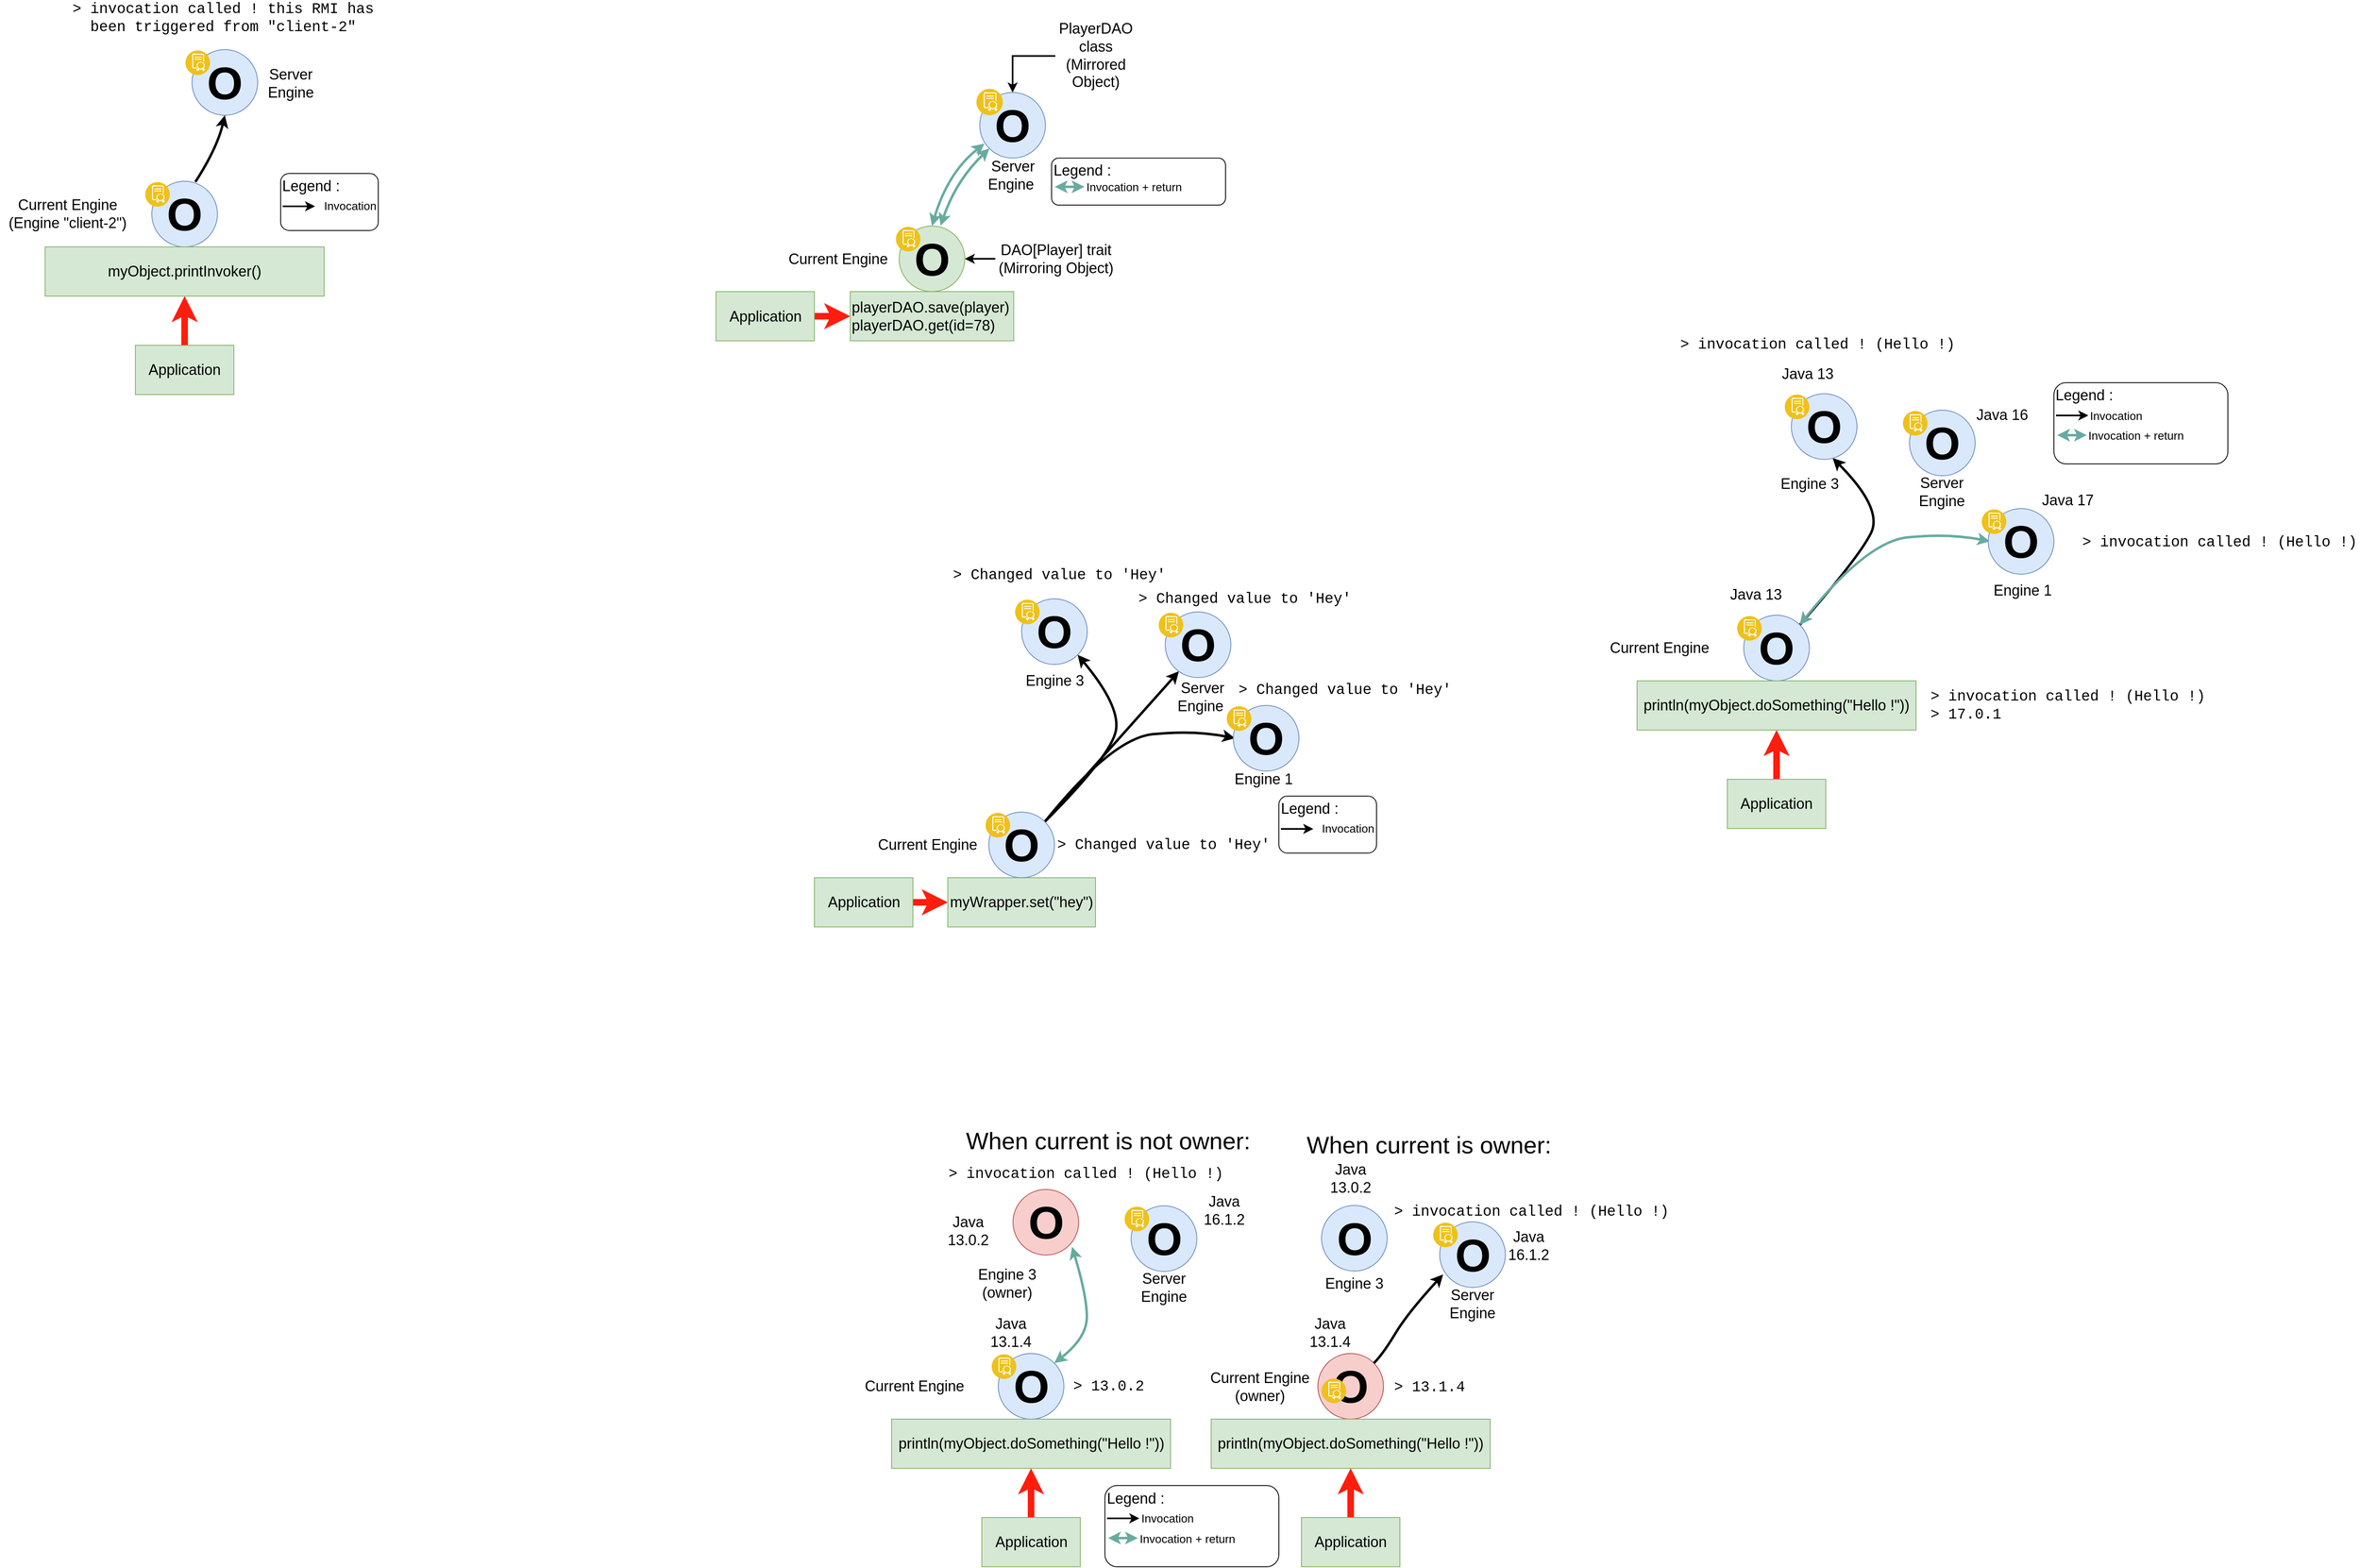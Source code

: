 <mxfile version="20.3.0" type="device"><diagram id="6D_gnss94FgfOdHzvXf0" name="Page-1"><mxGraphModel dx="3197" dy="2611" grid="1" gridSize="10" guides="1" tooltips="1" connect="1" arrows="1" fold="1" page="1" pageScale="1" pageWidth="827" pageHeight="1169" math="0" shadow="0"><root><mxCell id="0"/><mxCell id="1" parent="0"/><mxCell id="ohU_vkY-LLqaJxQfpTJE-2" value="" style="rounded=1;whiteSpace=wrap;html=1;" parent="1" vertex="1"><mxGeometry x="616.5" y="-597.25" width="212" height="57.25" as="geometry"/></mxCell><mxCell id="_tapoY3pFgs2emnSjn8s-12" value="" style="curved=1;endArrow=classic;html=1;fontSize=56;exitX=1;exitY=0;exitDx=0;exitDy=0;entryX=0;entryY=1;entryDx=0;entryDy=0;strokeWidth=3;" parent="1" edge="1"><mxGeometry width="50" height="50" relative="1" as="geometry"><mxPoint x="608.284" y="211.716" as="sourcePoint"/><mxPoint x="771.716" y="28.284" as="targetPoint"/><Array as="points"/></mxGeometry></mxCell><mxCell id="_tapoY3pFgs2emnSjn8s-10" value="" style="curved=1;endArrow=classic;html=1;fontSize=56;exitX=1;exitY=0;exitDx=0;exitDy=0;entryX=1;entryY=1;entryDx=0;entryDy=0;strokeWidth=3;" parent="1" edge="1"><mxGeometry width="50" height="50" relative="1" as="geometry"><mxPoint x="608.284" y="211.716" as="sourcePoint"/><mxPoint x="648.284" y="8.284" as="targetPoint"/><Array as="points"><mxPoint x="690" y="130"/><mxPoint x="700" y="70"/></Array></mxGeometry></mxCell><mxCell id="_tapoY3pFgs2emnSjn8s-11" value="" style="curved=1;endArrow=classic;html=1;fontSize=56;entryX=0;entryY=0.5;entryDx=0;entryDy=0;exitX=1;exitY=0;exitDx=0;exitDy=0;startArrow=none;startFill=0;strokeWidth=3;" parent="1" edge="1"><mxGeometry width="50" height="50" relative="1" as="geometry"><mxPoint x="608.284" y="211.716" as="sourcePoint"/><mxPoint x="840" y="110.0" as="targetPoint"/><Array as="points"><mxPoint x="690" y="110"/><mxPoint x="790" y="100"/></Array></mxGeometry></mxCell><mxCell id="_tapoY3pFgs2emnSjn8s-17" value="Engine 1&amp;nbsp;" style="text;html=1;strokeColor=none;fillColor=none;align=center;verticalAlign=middle;whiteSpace=wrap;rounded=0;fontSize=18;" parent="1" vertex="1"><mxGeometry x="830" y="150" width="95" height="20" as="geometry"/></mxCell><mxCell id="_tapoY3pFgs2emnSjn8s-18" value="Server Engine&amp;nbsp;" style="text;html=1;strokeColor=none;fillColor=none;align=center;verticalAlign=middle;whiteSpace=wrap;rounded=0;fontSize=18;" parent="1" vertex="1"><mxGeometry x="752.5" y="50" width="95" height="20" as="geometry"/></mxCell><mxCell id="_tapoY3pFgs2emnSjn8s-19" value="Engine 3" style="text;html=1;strokeColor=none;fillColor=none;align=center;verticalAlign=middle;whiteSpace=wrap;rounded=0;fontSize=18;" parent="1" vertex="1"><mxGeometry x="572.5" y="30" width="95" height="20" as="geometry"/></mxCell><mxCell id="_tapoY3pFgs2emnSjn8s-26" style="edgeStyle=orthogonalEdgeStyle;rounded=0;orthogonalLoop=1;jettySize=auto;html=1;fontFamily=Helvetica;fontSize=18;startArrow=none;startFill=0;endArrow=classic;endFill=1;strokeWidth=8;strokeColor=#FF1D0D;" parent="1" source="_tapoY3pFgs2emnSjn8s-25" target="_tapoY3pFgs2emnSjn8s-27" edge="1"><mxGeometry relative="1" as="geometry"><mxPoint x="260" y="230" as="targetPoint"/></mxGeometry></mxCell><mxCell id="_tapoY3pFgs2emnSjn8s-25" value="Application" style="rounded=0;whiteSpace=wrap;html=1;fontFamily=Helvetica;fontSize=18;fillColor=#d5e8d4;strokeColor=#82b366;" parent="1" vertex="1"><mxGeometry x="327.5" y="280" width="120" height="60" as="geometry"/></mxCell><mxCell id="_tapoY3pFgs2emnSjn8s-27" value="myWrapper.set(&quot;hey&quot;)" style="rounded=0;whiteSpace=wrap;html=1;fontFamily=Helvetica;fontSize=18;fillColor=#d5e8d4;strokeColor=#82b366;" parent="1" vertex="1"><mxGeometry x="490" y="280" width="180" height="60" as="geometry"/></mxCell><mxCell id="_tapoY3pFgs2emnSjn8s-28" value="&amp;gt; Changed value to 'Hey'" style="text;html=1;strokeColor=none;fillColor=none;align=center;verticalAlign=middle;whiteSpace=wrap;rounded=0;fontSize=18;fontFamily=Courier New;" parent="1" vertex="1"><mxGeometry x="616.5" y="230" width="272" height="20" as="geometry"/></mxCell><mxCell id="_tapoY3pFgs2emnSjn8s-29" value="Current Engine" style="text;html=1;strokeColor=none;fillColor=none;align=center;verticalAlign=middle;whiteSpace=wrap;rounded=0;fontSize=18;" parent="1" vertex="1"><mxGeometry x="383" y="230" width="165" height="20" as="geometry"/></mxCell><mxCell id="_tapoY3pFgs2emnSjn8s-31" value="" style="curved=1;endArrow=classic;html=1;fontSize=56;exitX=1;exitY=0;exitDx=0;exitDy=0;entryX=1;entryY=1;entryDx=0;entryDy=0;strokeWidth=3;" parent="1" source="_tapoY3pFgs2emnSjn8s-32" edge="1"><mxGeometry width="50" height="50" relative="1" as="geometry"><mxPoint x="1660" y="-170" as="sourcePoint"/><mxPoint x="1568.284" y="-231.716" as="targetPoint"/><Array as="points"><mxPoint x="1600" y="-110"/><mxPoint x="1630" y="-170"/></Array></mxGeometry></mxCell><mxCell id="_tapoY3pFgs2emnSjn8s-32" value="O" style="ellipse;whiteSpace=wrap;html=1;aspect=fixed;fillColor=#dae8fc;strokeColor=#6c8ebf;fontStyle=1;fontSize=56;" parent="1" vertex="1"><mxGeometry x="1460" y="-40" width="80" height="80" as="geometry"/></mxCell><mxCell id="_tapoY3pFgs2emnSjn8s-36" value="" style="curved=1;endArrow=classic;html=1;fontSize=56;entryX=0;entryY=0.5;entryDx=0;entryDy=0;exitX=1;exitY=0;exitDx=0;exitDy=0;startArrow=classic;startFill=1;strokeWidth=3;strokeColor=#67AB9F;" parent="1" source="_tapoY3pFgs2emnSjn8s-32" edge="1"><mxGeometry width="50" height="50" relative="1" as="geometry"><mxPoint x="1626" y="-130" as="sourcePoint"/><mxPoint x="1760" y="-130.0" as="targetPoint"/><Array as="points"><mxPoint x="1610" y="-130"/><mxPoint x="1710" y="-140"/></Array></mxGeometry></mxCell><mxCell id="_tapoY3pFgs2emnSjn8s-38" value="Engine 1&amp;nbsp;" style="text;html=1;strokeColor=none;fillColor=none;align=center;verticalAlign=middle;whiteSpace=wrap;rounded=0;fontSize=18;" parent="1" vertex="1"><mxGeometry x="1755" y="-80" width="95" height="20" as="geometry"/></mxCell><mxCell id="_tapoY3pFgs2emnSjn8s-39" value="Server Engine" style="text;html=1;strokeColor=none;fillColor=none;align=center;verticalAlign=middle;whiteSpace=wrap;rounded=0;fontSize=18;" parent="1" vertex="1"><mxGeometry x="1654" y="-200" width="95" height="20" as="geometry"/></mxCell><mxCell id="_tapoY3pFgs2emnSjn8s-40" value="Engine 3" style="text;html=1;strokeColor=none;fillColor=none;align=center;verticalAlign=middle;whiteSpace=wrap;rounded=0;fontSize=18;" parent="1" vertex="1"><mxGeometry x="1492.5" y="-210" width="95" height="20" as="geometry"/></mxCell><mxCell id="_tapoY3pFgs2emnSjn8s-43" style="edgeStyle=orthogonalEdgeStyle;rounded=0;orthogonalLoop=1;jettySize=auto;html=1;fontFamily=Helvetica;fontSize=18;startArrow=none;startFill=0;endArrow=classic;endFill=1;strokeWidth=8;strokeColor=#FF1D0D;" parent="1" source="_tapoY3pFgs2emnSjn8s-44" target="_tapoY3pFgs2emnSjn8s-45" edge="1"><mxGeometry relative="1" as="geometry"><mxPoint x="1180" y="-10" as="targetPoint"/></mxGeometry></mxCell><mxCell id="_tapoY3pFgs2emnSjn8s-44" value="Application" style="rounded=0;whiteSpace=wrap;html=1;fontFamily=Helvetica;fontSize=18;fillColor=#d5e8d4;strokeColor=#82b366;" parent="1" vertex="1"><mxGeometry x="1440" y="160" width="120" height="60" as="geometry"/></mxCell><mxCell id="_tapoY3pFgs2emnSjn8s-45" value="println(myObject.doSomething(&quot;Hello !&quot;))" style="rounded=0;whiteSpace=wrap;html=1;fontFamily=Helvetica;fontSize=18;fillColor=#d5e8d4;strokeColor=#82b366;" parent="1" vertex="1"><mxGeometry x="1330" y="40" width="340" height="60" as="geometry"/></mxCell><mxCell id="_tapoY3pFgs2emnSjn8s-46" value="&amp;gt; invocation called ! (Hello !)&lt;br&gt;&lt;div style=&quot;text-align: left&quot;&gt;&lt;span&gt;&amp;gt; 17.0.1&lt;/span&gt;&lt;/div&gt;" style="text;html=1;strokeColor=none;fillColor=none;align=center;verticalAlign=middle;whiteSpace=wrap;rounded=0;fontSize=18;fontFamily=Courier New;" parent="1" vertex="1"><mxGeometry x="1685" y="50" width="340" height="40" as="geometry"/></mxCell><mxCell id="_tapoY3pFgs2emnSjn8s-47" value="Current Engine" style="text;html=1;strokeColor=none;fillColor=none;align=center;verticalAlign=middle;whiteSpace=wrap;rounded=0;fontSize=18;" parent="1" vertex="1"><mxGeometry x="1275" y="-10" width="165" height="20" as="geometry"/></mxCell><mxCell id="_tapoY3pFgs2emnSjn8s-48" value="" style="aspect=fixed;perimeter=ellipsePerimeter;html=1;align=center;shadow=0;dashed=0;fontColor=#4277BB;labelBackgroundColor=#ffffff;fontSize=12;spacingTop=3;image;image=img/lib/ibm/blockchain/smart_contract.svg;fontFamily=Helvetica;" parent="1" vertex="1"><mxGeometry x="1452" y="-39" width="30" height="30" as="geometry"/></mxCell><mxCell id="_tapoY3pFgs2emnSjn8s-49" value="O" style="ellipse;whiteSpace=wrap;html=1;aspect=fixed;fillColor=#dae8fc;strokeColor=#6c8ebf;fontStyle=1;fontSize=56;" parent="1" vertex="1"><mxGeometry x="1518" y="-310.0" width="80" height="80" as="geometry"/></mxCell><mxCell id="_tapoY3pFgs2emnSjn8s-50" value="" style="aspect=fixed;perimeter=ellipsePerimeter;html=1;align=center;shadow=0;dashed=0;fontColor=#4277BB;labelBackgroundColor=#ffffff;fontSize=12;spacingTop=3;image;image=img/lib/ibm/blockchain/smart_contract.svg;fontFamily=Helvetica;" parent="1" vertex="1"><mxGeometry x="1510" y="-309.0" width="30" height="30" as="geometry"/></mxCell><mxCell id="_tapoY3pFgs2emnSjn8s-51" value="O" style="ellipse;whiteSpace=wrap;html=1;aspect=fixed;fillColor=#dae8fc;strokeColor=#6c8ebf;fontStyle=1;fontSize=56;" parent="1" vertex="1"><mxGeometry x="1662" y="-290.0" width="80" height="80" as="geometry"/></mxCell><mxCell id="_tapoY3pFgs2emnSjn8s-52" value="" style="aspect=fixed;perimeter=ellipsePerimeter;html=1;align=center;shadow=0;dashed=0;fontColor=#4277BB;labelBackgroundColor=#ffffff;fontSize=12;spacingTop=3;image;image=img/lib/ibm/blockchain/smart_contract.svg;fontFamily=Helvetica;" parent="1" vertex="1"><mxGeometry x="1654" y="-289.0" width="30" height="30" as="geometry"/></mxCell><mxCell id="_tapoY3pFgs2emnSjn8s-53" value="O" style="ellipse;whiteSpace=wrap;html=1;aspect=fixed;fillColor=#dae8fc;strokeColor=#6c8ebf;fontStyle=1;fontSize=56;" parent="1" vertex="1"><mxGeometry x="1758" y="-170.0" width="80" height="80" as="geometry"/></mxCell><mxCell id="_tapoY3pFgs2emnSjn8s-54" value="" style="aspect=fixed;perimeter=ellipsePerimeter;html=1;align=center;shadow=0;dashed=0;fontColor=#4277BB;labelBackgroundColor=#ffffff;fontSize=12;spacingTop=3;image;image=img/lib/ibm/blockchain/smart_contract.svg;fontFamily=Helvetica;" parent="1" vertex="1"><mxGeometry x="1750" y="-169.0" width="30" height="30" as="geometry"/></mxCell><mxCell id="_tapoY3pFgs2emnSjn8s-56" value="&amp;gt; invocation called ! (Hello !)" style="text;html=1;strokeColor=none;fillColor=none;align=center;verticalAlign=middle;whiteSpace=wrap;rounded=0;fontSize=18;fontFamily=Courier New;" parent="1" vertex="1"><mxGeometry x="1870" y="-139" width="340" height="20" as="geometry"/></mxCell><mxCell id="_tapoY3pFgs2emnSjn8s-57" value="&amp;gt; invocation called ! (Hello !)" style="text;html=1;strokeColor=none;fillColor=none;align=center;verticalAlign=middle;whiteSpace=wrap;rounded=0;fontSize=18;fontFamily=Courier New;" parent="1" vertex="1"><mxGeometry x="1380" y="-380" width="340" height="20" as="geometry"/></mxCell><mxCell id="_tapoY3pFgs2emnSjn8s-58" value="Java 16" style="text;html=1;strokeColor=none;fillColor=none;align=center;verticalAlign=middle;whiteSpace=wrap;rounded=0;fontFamily=Helvetica;fontSize=18;" parent="1" vertex="1"><mxGeometry x="1730" y="-309" width="90" height="50" as="geometry"/></mxCell><mxCell id="_tapoY3pFgs2emnSjn8s-60" value="Java 17" style="text;html=1;strokeColor=none;fillColor=none;align=center;verticalAlign=middle;whiteSpace=wrap;rounded=0;fontFamily=Helvetica;fontSize=18;" parent="1" vertex="1"><mxGeometry x="1810" y="-205" width="90" height="50" as="geometry"/></mxCell><mxCell id="_tapoY3pFgs2emnSjn8s-61" value="Java 13" style="text;html=1;strokeColor=none;fillColor=none;align=center;verticalAlign=middle;whiteSpace=wrap;rounded=0;fontFamily=Helvetica;fontSize=18;" parent="1" vertex="1"><mxGeometry x="1492.5" y="-359" width="90" height="50" as="geometry"/></mxCell><mxCell id="_tapoY3pFgs2emnSjn8s-62" value="Java 13" style="text;html=1;strokeColor=none;fillColor=none;align=center;verticalAlign=middle;whiteSpace=wrap;rounded=0;fontFamily=Helvetica;fontSize=18;" parent="1" vertex="1"><mxGeometry x="1430" y="-90" width="90" height="50" as="geometry"/></mxCell><mxCell id="1ZcAR2KotjRbuI3_if3y-3" value="O" style="ellipse;whiteSpace=wrap;html=1;aspect=fixed;fillColor=#dae8fc;strokeColor=#6c8ebf;fontStyle=1;fontSize=56;" parent="1" vertex="1"><mxGeometry x="551.5" y="860" width="80" height="80" as="geometry"/></mxCell><mxCell id="1ZcAR2KotjRbuI3_if3y-6" value="Server Engine" style="text;html=1;strokeColor=none;fillColor=none;align=center;verticalAlign=middle;whiteSpace=wrap;rounded=0;fontSize=18;" parent="1" vertex="1"><mxGeometry x="705.5" y="770" width="95" height="20" as="geometry"/></mxCell><mxCell id="1ZcAR2KotjRbuI3_if3y-7" value="Engine 3&lt;br&gt;(owner)" style="text;html=1;strokeColor=none;fillColor=none;align=center;verticalAlign=middle;whiteSpace=wrap;rounded=0;fontSize=18;" parent="1" vertex="1"><mxGeometry x="514.5" y="765" width="95" height="20" as="geometry"/></mxCell><mxCell id="1ZcAR2KotjRbuI3_if3y-8" style="edgeStyle=orthogonalEdgeStyle;rounded=0;orthogonalLoop=1;jettySize=auto;html=1;fontFamily=Helvetica;fontSize=18;startArrow=none;startFill=0;endArrow=classic;endFill=1;strokeWidth=8;strokeColor=#FF1D0D;" parent="1" source="1ZcAR2KotjRbuI3_if3y-9" target="1ZcAR2KotjRbuI3_if3y-10" edge="1"><mxGeometry relative="1" as="geometry"><mxPoint x="271.5" y="890" as="targetPoint"/></mxGeometry></mxCell><mxCell id="1ZcAR2KotjRbuI3_if3y-9" value="Application" style="rounded=0;whiteSpace=wrap;html=1;fontFamily=Helvetica;fontSize=18;fillColor=#d5e8d4;strokeColor=#82b366;" parent="1" vertex="1"><mxGeometry x="531.5" y="1060" width="120" height="60" as="geometry"/></mxCell><mxCell id="1ZcAR2KotjRbuI3_if3y-10" value="println(myObject.doSomething(&quot;Hello !&quot;))" style="rounded=0;whiteSpace=wrap;html=1;fontFamily=Helvetica;fontSize=18;fillColor=#d5e8d4;strokeColor=#82b366;" parent="1" vertex="1"><mxGeometry x="421.5" y="940" width="340" height="60" as="geometry"/></mxCell><mxCell id="1ZcAR2KotjRbuI3_if3y-11" value="&lt;div&gt;&lt;span&gt;&amp;gt; 13.0.2&lt;/span&gt;&lt;/div&gt;" style="text;html=1;strokeColor=none;fillColor=none;align=left;verticalAlign=middle;whiteSpace=wrap;rounded=0;fontSize=18;fontFamily=Courier New;" parent="1" vertex="1"><mxGeometry x="640.5" y="879.5" width="95" height="40" as="geometry"/></mxCell><mxCell id="1ZcAR2KotjRbuI3_if3y-12" value="Current Engine" style="text;html=1;strokeColor=none;fillColor=none;align=center;verticalAlign=middle;whiteSpace=wrap;rounded=0;fontSize=18;" parent="1" vertex="1"><mxGeometry x="366.5" y="890" width="165" height="20" as="geometry"/></mxCell><mxCell id="1ZcAR2KotjRbuI3_if3y-13" value="" style="aspect=fixed;perimeter=ellipsePerimeter;html=1;align=center;shadow=0;dashed=0;fontColor=#4277BB;labelBackgroundColor=#ffffff;fontSize=12;spacingTop=3;image;image=img/lib/ibm/blockchain/smart_contract.svg;fontFamily=Helvetica;" parent="1" vertex="1"><mxGeometry x="543.5" y="861" width="30" height="30" as="geometry"/></mxCell><mxCell id="1ZcAR2KotjRbuI3_if3y-14" value="O" style="ellipse;whiteSpace=wrap;html=1;aspect=fixed;fillColor=#f8cecc;strokeColor=#b85450;fontStyle=1;fontSize=56;" parent="1" vertex="1"><mxGeometry x="569.5" y="660.0" width="80" height="80" as="geometry"/></mxCell><mxCell id="1ZcAR2KotjRbuI3_if3y-16" value="O" style="ellipse;whiteSpace=wrap;html=1;aspect=fixed;fillColor=#dae8fc;strokeColor=#6c8ebf;fontStyle=1;fontSize=56;" parent="1" vertex="1"><mxGeometry x="713.5" y="680.0" width="80" height="80" as="geometry"/></mxCell><mxCell id="1ZcAR2KotjRbuI3_if3y-17" value="" style="aspect=fixed;perimeter=ellipsePerimeter;html=1;align=center;shadow=0;dashed=0;fontColor=#4277BB;labelBackgroundColor=#ffffff;fontSize=12;spacingTop=3;image;image=img/lib/ibm/blockchain/smart_contract.svg;fontFamily=Helvetica;" parent="1" vertex="1"><mxGeometry x="705.5" y="681.0" width="30" height="30" as="geometry"/></mxCell><mxCell id="1ZcAR2KotjRbuI3_if3y-22" value="Java 16.1.2" style="text;html=1;strokeColor=none;fillColor=none;align=center;verticalAlign=middle;whiteSpace=wrap;rounded=0;fontFamily=Helvetica;fontSize=18;" parent="1" vertex="1"><mxGeometry x="781.5" y="661" width="90" height="50" as="geometry"/></mxCell><mxCell id="1ZcAR2KotjRbuI3_if3y-24" value="Java 13.0.2" style="text;html=1;strokeColor=none;fillColor=none;align=center;verticalAlign=middle;whiteSpace=wrap;rounded=0;fontFamily=Helvetica;fontSize=18;" parent="1" vertex="1"><mxGeometry x="469.5" y="686" width="90" height="50" as="geometry"/></mxCell><mxCell id="1ZcAR2KotjRbuI3_if3y-25" value="Java 13.1.4" style="text;html=1;strokeColor=none;fillColor=none;align=center;verticalAlign=middle;whiteSpace=wrap;rounded=0;fontFamily=Helvetica;fontSize=18;" parent="1" vertex="1"><mxGeometry x="521.5" y="810" width="90" height="50" as="geometry"/></mxCell><mxCell id="1ZcAR2KotjRbuI3_if3y-34" value="" style="curved=1;endArrow=classic;html=1;fontSize=56;exitX=1;exitY=0;exitDx=0;exitDy=0;startArrow=classic;startFill=1;strokeWidth=3;strokeColor=#67AB9F;" parent="1" source="1ZcAR2KotjRbuI3_if3y-3" edge="1"><mxGeometry width="50" height="50" relative="1" as="geometry"><mxPoint x="577.784" y="942.716" as="sourcePoint"/><mxPoint x="641.5" y="730" as="targetPoint"/><Array as="points"><mxPoint x="659.5" y="841"/><mxPoint x="659.5" y="790"/></Array></mxGeometry></mxCell><mxCell id="1ZcAR2KotjRbuI3_if3y-42" value="&lt;div&gt;&lt;span&gt;&amp;gt; invocation called ! (Hello !)&lt;/span&gt;&lt;/div&gt;" style="text;html=1;strokeColor=none;fillColor=none;align=left;verticalAlign=middle;whiteSpace=wrap;rounded=0;fontSize=18;fontFamily=Courier New;" parent="1" vertex="1"><mxGeometry x="488.5" y="621" width="343" height="40" as="geometry"/></mxCell><mxCell id="1ZcAR2KotjRbuI3_if3y-43" value="O" style="ellipse;whiteSpace=wrap;html=1;aspect=fixed;fillColor=#f8cecc;strokeColor=#b85450;fontStyle=1;fontSize=56;" parent="1" vertex="1"><mxGeometry x="941" y="860" width="80" height="80" as="geometry"/></mxCell><mxCell id="1ZcAR2KotjRbuI3_if3y-45" value="Server Engine" style="text;html=1;strokeColor=none;fillColor=none;align=center;verticalAlign=middle;whiteSpace=wrap;rounded=0;fontSize=18;" parent="1" vertex="1"><mxGeometry x="1081.5" y="789.5" width="95" height="20" as="geometry"/></mxCell><mxCell id="1ZcAR2KotjRbuI3_if3y-46" value="Engine 3" style="text;html=1;strokeColor=none;fillColor=none;align=center;verticalAlign=middle;whiteSpace=wrap;rounded=0;fontSize=18;" parent="1" vertex="1"><mxGeometry x="938" y="764.5" width="95" height="20" as="geometry"/></mxCell><mxCell id="1ZcAR2KotjRbuI3_if3y-47" style="edgeStyle=orthogonalEdgeStyle;rounded=0;orthogonalLoop=1;jettySize=auto;html=1;fontFamily=Helvetica;fontSize=18;startArrow=none;startFill=0;endArrow=classic;endFill=1;strokeWidth=8;strokeColor=#FF1D0D;" parent="1" source="1ZcAR2KotjRbuI3_if3y-48" target="1ZcAR2KotjRbuI3_if3y-49" edge="1"><mxGeometry relative="1" as="geometry"><mxPoint x="673.5" y="919.5" as="targetPoint"/></mxGeometry></mxCell><mxCell id="1ZcAR2KotjRbuI3_if3y-48" value="Application" style="rounded=0;whiteSpace=wrap;html=1;fontFamily=Helvetica;fontSize=18;fillColor=#d5e8d4;strokeColor=#82b366;" parent="1" vertex="1"><mxGeometry x="921" y="1060" width="120" height="60" as="geometry"/></mxCell><mxCell id="1ZcAR2KotjRbuI3_if3y-49" value="println(myObject.doSomething(&quot;Hello !&quot;))" style="rounded=0;whiteSpace=wrap;html=1;fontFamily=Helvetica;fontSize=18;fillColor=#d5e8d4;strokeColor=#82b366;" parent="1" vertex="1"><mxGeometry x="811" y="940" width="340" height="60" as="geometry"/></mxCell><mxCell id="1ZcAR2KotjRbuI3_if3y-50" value="&lt;div&gt;&lt;span&gt;&amp;gt; 13.1.4&lt;/span&gt;&lt;/div&gt;" style="text;html=1;strokeColor=none;fillColor=none;align=left;verticalAlign=middle;whiteSpace=wrap;rounded=0;fontSize=18;fontFamily=Courier New;" parent="1" vertex="1"><mxGeometry x="1031.5" y="881" width="100" height="40" as="geometry"/></mxCell><mxCell id="1ZcAR2KotjRbuI3_if3y-51" value="Current Engine (owner)" style="text;html=1;strokeColor=none;fillColor=none;align=center;verticalAlign=middle;whiteSpace=wrap;rounded=0;fontSize=18;" parent="1" vertex="1"><mxGeometry x="788" y="891" width="165" height="20" as="geometry"/></mxCell><mxCell id="1ZcAR2KotjRbuI3_if3y-52" value="" style="aspect=fixed;perimeter=ellipsePerimeter;html=1;align=center;shadow=0;dashed=0;fontColor=#4277BB;labelBackgroundColor=#ffffff;fontSize=12;spacingTop=3;image;image=img/lib/ibm/blockchain/smart_contract.svg;fontFamily=Helvetica;" parent="1" vertex="1"><mxGeometry x="945.5" y="890.5" width="30" height="30" as="geometry"/></mxCell><mxCell id="1ZcAR2KotjRbuI3_if3y-53" value="O" style="ellipse;whiteSpace=wrap;html=1;aspect=fixed;fillColor=#dae8fc;strokeColor=#6c8ebf;fontStyle=1;fontSize=56;" parent="1" vertex="1"><mxGeometry x="945.5" y="679.5" width="80" height="80" as="geometry"/></mxCell><mxCell id="1ZcAR2KotjRbuI3_if3y-54" value="O" style="ellipse;whiteSpace=wrap;html=1;aspect=fixed;fillColor=#dae8fc;strokeColor=#6c8ebf;fontStyle=1;fontSize=56;" parent="1" vertex="1"><mxGeometry x="1089.5" y="699.5" width="80" height="80" as="geometry"/></mxCell><mxCell id="1ZcAR2KotjRbuI3_if3y-55" value="" style="aspect=fixed;perimeter=ellipsePerimeter;html=1;align=center;shadow=0;dashed=0;fontColor=#4277BB;labelBackgroundColor=#ffffff;fontSize=12;spacingTop=3;image;image=img/lib/ibm/blockchain/smart_contract.svg;fontFamily=Helvetica;" parent="1" vertex="1"><mxGeometry x="1081.5" y="700.5" width="30" height="30" as="geometry"/></mxCell><mxCell id="1ZcAR2KotjRbuI3_if3y-58" value="Java 16.1.2" style="text;html=1;strokeColor=none;fillColor=none;align=center;verticalAlign=middle;whiteSpace=wrap;rounded=0;fontFamily=Helvetica;fontSize=18;" parent="1" vertex="1"><mxGeometry x="1152.5" y="704" width="90" height="50" as="geometry"/></mxCell><mxCell id="1ZcAR2KotjRbuI3_if3y-60" value="Java 13.0.2" style="text;html=1;strokeColor=none;fillColor=none;align=center;verticalAlign=middle;whiteSpace=wrap;rounded=0;fontFamily=Helvetica;fontSize=18;" parent="1" vertex="1"><mxGeometry x="935.5" y="621.5" width="90" height="50" as="geometry"/></mxCell><mxCell id="1ZcAR2KotjRbuI3_if3y-61" value="Java 13.1.4" style="text;html=1;strokeColor=none;fillColor=none;align=center;verticalAlign=middle;whiteSpace=wrap;rounded=0;fontFamily=Helvetica;fontSize=18;" parent="1" vertex="1"><mxGeometry x="911" y="810" width="90" height="50" as="geometry"/></mxCell><mxCell id="1ZcAR2KotjRbuI3_if3y-62" value="" style="curved=1;endArrow=classic;html=1;fontSize=56;exitX=1;exitY=0;exitDx=0;exitDy=0;startArrow=none;startFill=0;strokeWidth=3;strokeColor=#000000;entryX=0.052;entryY=0.801;entryDx=0;entryDy=0;entryPerimeter=0;" parent="1" source="1ZcAR2KotjRbuI3_if3y-43" target="1ZcAR2KotjRbuI3_if3y-54" edge="1"><mxGeometry width="50" height="50" relative="1" as="geometry"><mxPoint x="953.784" y="962.216" as="sourcePoint"/><mxPoint x="1017.5" y="749.5" as="targetPoint"/><Array as="points"><mxPoint x="1020.5" y="860.5"/><mxPoint x="1050.5" y="810.5"/></Array></mxGeometry></mxCell><mxCell id="1ZcAR2KotjRbuI3_if3y-64" value="&lt;div&gt;&lt;span&gt;&amp;gt; invocation called ! (Hello !)&lt;/span&gt;&lt;/div&gt;" style="text;html=1;strokeColor=none;fillColor=none;align=left;verticalAlign=middle;whiteSpace=wrap;rounded=0;fontSize=18;fontFamily=Courier New;" parent="1" vertex="1"><mxGeometry x="1031.5" y="666.5" width="348.5" height="40" as="geometry"/></mxCell><mxCell id="1ZcAR2KotjRbuI3_if3y-65" value="When current is not owner:&amp;nbsp;" style="text;html=1;align=center;verticalAlign=middle;resizable=0;points=[];autosize=1;strokeColor=none;fillColor=none;fontSize=29;" parent="1" vertex="1"><mxGeometry x="503.5" y="581" width="370" height="40" as="geometry"/></mxCell><mxCell id="1ZcAR2KotjRbuI3_if3y-66" value="When current is owner:&amp;nbsp;" style="text;html=1;align=center;verticalAlign=middle;resizable=0;points=[];autosize=1;strokeColor=none;fillColor=none;fontSize=29;" parent="1" vertex="1"><mxGeometry x="920" y="586" width="320" height="40" as="geometry"/></mxCell><mxCell id="1ZcAR2KotjRbuI3_if3y-104" value="O" style="ellipse;whiteSpace=wrap;html=1;aspect=fixed;fillColor=#dae8fc;strokeColor=#6c8ebf;fontStyle=1;fontSize=56;" parent="1" vertex="1"><mxGeometry x="-480" y="-569" width="80" height="80" as="geometry"/></mxCell><mxCell id="1ZcAR2KotjRbuI3_if3y-107" value="Server Engine" style="text;html=1;strokeColor=none;fillColor=none;align=center;verticalAlign=middle;whiteSpace=wrap;rounded=0;fontSize=18;" parent="1" vertex="1"><mxGeometry x="-358" y="-698.5" width="95" height="20" as="geometry"/></mxCell><mxCell id="1ZcAR2KotjRbuI3_if3y-109" style="edgeStyle=orthogonalEdgeStyle;rounded=0;orthogonalLoop=1;jettySize=auto;html=1;fontFamily=Helvetica;fontSize=18;startArrow=none;startFill=0;endArrow=classic;endFill=1;strokeWidth=8;strokeColor=#FF1D0D;" parent="1" source="1ZcAR2KotjRbuI3_if3y-110" target="1ZcAR2KotjRbuI3_if3y-111" edge="1"><mxGeometry relative="1" as="geometry"><mxPoint x="-760" y="-539" as="targetPoint"/></mxGeometry></mxCell><mxCell id="1ZcAR2KotjRbuI3_if3y-110" value="Application" style="rounded=0;whiteSpace=wrap;html=1;fontFamily=Helvetica;fontSize=18;fillColor=#d5e8d4;strokeColor=#82b366;" parent="1" vertex="1"><mxGeometry x="-500" y="-369" width="120" height="60" as="geometry"/></mxCell><mxCell id="1ZcAR2KotjRbuI3_if3y-111" value="myObject.printInvoker()" style="rounded=0;whiteSpace=wrap;html=1;fontFamily=Helvetica;fontSize=18;fillColor=#d5e8d4;strokeColor=#82b366;" parent="1" vertex="1"><mxGeometry x="-610" y="-489" width="340" height="60" as="geometry"/></mxCell><mxCell id="1ZcAR2KotjRbuI3_if3y-113" value="Current Engine&lt;br&gt;(Engine &quot;client-2&quot;)" style="text;html=1;strokeColor=none;fillColor=none;align=center;verticalAlign=middle;whiteSpace=wrap;rounded=0;fontSize=18;" parent="1" vertex="1"><mxGeometry x="-665" y="-539" width="165" height="20" as="geometry"/></mxCell><mxCell id="1ZcAR2KotjRbuI3_if3y-114" value="" style="aspect=fixed;perimeter=ellipsePerimeter;html=1;align=center;shadow=0;dashed=0;fontColor=#4277BB;labelBackgroundColor=#ffffff;fontSize=12;spacingTop=3;image;image=img/lib/ibm/blockchain/smart_contract.svg;fontFamily=Helvetica;" parent="1" vertex="1"><mxGeometry x="-488" y="-568" width="30" height="30" as="geometry"/></mxCell><mxCell id="1ZcAR2KotjRbuI3_if3y-117" value="O" style="ellipse;whiteSpace=wrap;html=1;aspect=fixed;fillColor=#dae8fc;strokeColor=#6c8ebf;fontStyle=1;fontSize=56;" parent="1" vertex="1"><mxGeometry x="-431" y="-729.5" width="80" height="80" as="geometry"/></mxCell><mxCell id="1ZcAR2KotjRbuI3_if3y-118" value="" style="aspect=fixed;perimeter=ellipsePerimeter;html=1;align=center;shadow=0;dashed=0;fontColor=#4277BB;labelBackgroundColor=#ffffff;fontSize=12;spacingTop=3;image;image=img/lib/ibm/blockchain/smart_contract.svg;fontFamily=Helvetica;" parent="1" vertex="1"><mxGeometry x="-439" y="-728.5" width="30" height="30" as="geometry"/></mxCell><mxCell id="1ZcAR2KotjRbuI3_if3y-132" value="" style="curved=1;endArrow=classic;html=1;fontSize=29;strokeColor=#000000;exitX=0.664;exitY=0.009;exitDx=0;exitDy=0;entryX=0.5;entryY=1;entryDx=0;entryDy=0;strokeWidth=3;exitPerimeter=0;" parent="1" source="1ZcAR2KotjRbuI3_if3y-104" target="1ZcAR2KotjRbuI3_if3y-117" edge="1"><mxGeometry width="50" height="50" relative="1" as="geometry"><mxPoint x="-320" y="-480" as="sourcePoint"/><mxPoint x="-270" y="-530" as="targetPoint"/><Array as="points"><mxPoint x="-400" y="-610"/></Array></mxGeometry></mxCell><mxCell id="1ZcAR2KotjRbuI3_if3y-133" value="&amp;gt;&amp;nbsp;invocation called ! this RMI has been triggered from &quot;client-2&quot;" style="text;html=1;strokeColor=none;fillColor=none;align=center;verticalAlign=middle;whiteSpace=wrap;rounded=0;fontSize=18;fontFamily=Courier New;" parent="1" vertex="1"><mxGeometry x="-588" y="-788.5" width="390" height="40" as="geometry"/></mxCell><mxCell id="WiwTofRPD7GibeyZKvQG-7" value="O" style="ellipse;whiteSpace=wrap;html=1;aspect=fixed;fillColor=#dae8fc;strokeColor=#6c8ebf;fontStyle=1;fontSize=56;" parent="1" vertex="1"><mxGeometry x="580" y="-60.0" width="80" height="80" as="geometry"/></mxCell><mxCell id="WiwTofRPD7GibeyZKvQG-8" value="" style="aspect=fixed;perimeter=ellipsePerimeter;html=1;align=center;shadow=0;dashed=0;fontColor=#4277BB;labelBackgroundColor=#ffffff;fontSize=12;spacingTop=3;image;image=img/lib/ibm/blockchain/smart_contract.svg;fontFamily=Helvetica;" parent="1" vertex="1"><mxGeometry x="572" y="-59.0" width="30" height="30" as="geometry"/></mxCell><mxCell id="WiwTofRPD7GibeyZKvQG-9" value="O" style="ellipse;whiteSpace=wrap;html=1;aspect=fixed;fillColor=#dae8fc;strokeColor=#6c8ebf;fontStyle=1;fontSize=56;" parent="1" vertex="1"><mxGeometry x="755" y="-44.0" width="80" height="80" as="geometry"/></mxCell><mxCell id="WiwTofRPD7GibeyZKvQG-10" value="" style="aspect=fixed;perimeter=ellipsePerimeter;html=1;align=center;shadow=0;dashed=0;fontColor=#4277BB;labelBackgroundColor=#ffffff;fontSize=12;spacingTop=3;image;image=img/lib/ibm/blockchain/smart_contract.svg;fontFamily=Helvetica;" parent="1" vertex="1"><mxGeometry x="747" y="-43.0" width="30" height="30" as="geometry"/></mxCell><mxCell id="WiwTofRPD7GibeyZKvQG-11" value="O" style="ellipse;whiteSpace=wrap;html=1;aspect=fixed;fillColor=#dae8fc;strokeColor=#6c8ebf;fontStyle=1;fontSize=56;" parent="1" vertex="1"><mxGeometry x="838" y="70.0" width="80" height="80" as="geometry"/></mxCell><mxCell id="WiwTofRPD7GibeyZKvQG-12" value="" style="aspect=fixed;perimeter=ellipsePerimeter;html=1;align=center;shadow=0;dashed=0;fontColor=#4277BB;labelBackgroundColor=#ffffff;fontSize=12;spacingTop=3;image;image=img/lib/ibm/blockchain/smart_contract.svg;fontFamily=Helvetica;" parent="1" vertex="1"><mxGeometry x="830" y="71.0" width="30" height="30" as="geometry"/></mxCell><mxCell id="WiwTofRPD7GibeyZKvQG-14" value="O" style="ellipse;whiteSpace=wrap;html=1;aspect=fixed;fillColor=#dae8fc;strokeColor=#6c8ebf;fontStyle=1;fontSize=56;" parent="1" vertex="1"><mxGeometry x="540" y="200.0" width="80" height="80" as="geometry"/></mxCell><mxCell id="WiwTofRPD7GibeyZKvQG-15" value="" style="aspect=fixed;perimeter=ellipsePerimeter;html=1;align=center;shadow=0;dashed=0;fontColor=#4277BB;labelBackgroundColor=#ffffff;fontSize=12;spacingTop=3;image;image=img/lib/ibm/blockchain/smart_contract.svg;fontFamily=Helvetica;" parent="1" vertex="1"><mxGeometry x="536" y="201.0" width="30" height="30" as="geometry"/></mxCell><mxCell id="WiwTofRPD7GibeyZKvQG-18" value="&amp;gt; Changed value to 'Hey'" style="text;html=1;strokeColor=none;fillColor=none;align=center;verticalAlign=middle;whiteSpace=wrap;rounded=0;fontSize=18;fontFamily=Courier New;" parent="1" vertex="1"><mxGeometry x="838" y="41" width="272" height="20" as="geometry"/></mxCell><mxCell id="WiwTofRPD7GibeyZKvQG-19" value="&amp;gt; Changed value to 'Hey'" style="text;html=1;strokeColor=none;fillColor=none;align=center;verticalAlign=middle;whiteSpace=wrap;rounded=0;fontSize=18;fontFamily=Courier New;" parent="1" vertex="1"><mxGeometry x="716" y="-70" width="272" height="20" as="geometry"/></mxCell><mxCell id="WiwTofRPD7GibeyZKvQG-20" value="&amp;gt; Changed value to 'Hey'" style="text;html=1;strokeColor=none;fillColor=none;align=center;verticalAlign=middle;whiteSpace=wrap;rounded=0;fontSize=18;fontFamily=Courier New;" parent="1" vertex="1"><mxGeometry x="490" y="-99" width="272" height="20" as="geometry"/></mxCell><mxCell id="WiwTofRPD7GibeyZKvQG-22" value="" style="curved=1;endArrow=classic;html=1;fontSize=56;exitX=0.5;exitY=0;exitDx=0;exitDy=0;entryX=0.07;entryY=0.78;entryDx=0;entryDy=0;strokeWidth=3;fillColor=#d5e8d4;strokeColor=#67AB9F;startArrow=classic;startFill=1;entryPerimeter=0;" parent="1" source="WiwTofRPD7GibeyZKvQG-45" target="WiwTofRPD7GibeyZKvQG-41" edge="1"><mxGeometry width="50" height="50" relative="1" as="geometry"><mxPoint x="499.034" y="-502.784" as="sourcePoint"/><mxPoint x="662.466" y="-686.216" as="targetPoint"/><Array as="points"><mxPoint x="490" y="-580"/></Array></mxGeometry></mxCell><mxCell id="WiwTofRPD7GibeyZKvQG-26" value="Server Engine&amp;nbsp;" style="text;html=1;strokeColor=none;fillColor=none;align=center;verticalAlign=middle;whiteSpace=wrap;rounded=0;fontSize=18;" parent="1" vertex="1"><mxGeometry x="521.5" y="-586.25" width="95" height="20" as="geometry"/></mxCell><mxCell id="WiwTofRPD7GibeyZKvQG-28" style="edgeStyle=orthogonalEdgeStyle;rounded=0;orthogonalLoop=1;jettySize=auto;html=1;fontFamily=Helvetica;fontSize=18;startArrow=none;startFill=0;endArrow=classic;endFill=1;strokeWidth=8;strokeColor=#FF1D0D;" parent="1" source="WiwTofRPD7GibeyZKvQG-29" target="WiwTofRPD7GibeyZKvQG-30" edge="1"><mxGeometry relative="1" as="geometry"><mxPoint x="150.75" y="-484.5" as="targetPoint"/></mxGeometry></mxCell><mxCell id="WiwTofRPD7GibeyZKvQG-29" value="Application" style="rounded=0;whiteSpace=wrap;html=1;fontFamily=Helvetica;fontSize=18;fillColor=#d5e8d4;strokeColor=#82b366;" parent="1" vertex="1"><mxGeometry x="207.5" y="-434.5" width="120" height="60" as="geometry"/></mxCell><mxCell id="WiwTofRPD7GibeyZKvQG-30" value="&lt;div style=&quot;&quot;&gt;&lt;span&gt;playerDAO.save(player)&lt;/span&gt;&lt;/div&gt;playerDAO.get(id=78)" style="rounded=0;whiteSpace=wrap;html=1;fontFamily=Helvetica;fontSize=18;fillColor=#d5e8d4;strokeColor=#82b366;align=left;" parent="1" vertex="1"><mxGeometry x="371.12" y="-434.5" width="199.25" height="60" as="geometry"/></mxCell><mxCell id="WiwTofRPD7GibeyZKvQG-32" value="Current Engine" style="text;html=1;strokeColor=none;fillColor=none;align=center;verticalAlign=middle;whiteSpace=wrap;rounded=0;fontSize=18;" parent="1" vertex="1"><mxGeometry x="273.75" y="-484.5" width="165" height="20" as="geometry"/></mxCell><mxCell id="WiwTofRPD7GibeyZKvQG-41" value="O" style="ellipse;whiteSpace=wrap;html=1;aspect=fixed;fillColor=#dae8fc;strokeColor=#6c8ebf;fontStyle=1;fontSize=56;" parent="1" vertex="1"><mxGeometry x="529" y="-677.25" width="80" height="80" as="geometry"/></mxCell><mxCell id="WiwTofRPD7GibeyZKvQG-42" value="" style="aspect=fixed;perimeter=ellipsePerimeter;html=1;align=center;shadow=0;dashed=0;fontColor=#4277BB;labelBackgroundColor=#ffffff;fontSize=12;spacingTop=3;image;image=img/lib/ibm/blockchain/smart_contract.svg;fontFamily=Helvetica;" parent="1" vertex="1"><mxGeometry x="524.88" y="-681.75" width="32.25" height="32.25" as="geometry"/></mxCell><mxCell id="WiwTofRPD7GibeyZKvQG-45" value="O" style="ellipse;whiteSpace=wrap;html=1;aspect=fixed;fillColor=#d5e8d4;strokeColor=#82b366;fontStyle=1;fontSize=56;" parent="1" vertex="1"><mxGeometry x="430.75" y="-514.5" width="80" height="80" as="geometry"/></mxCell><mxCell id="WiwTofRPD7GibeyZKvQG-46" value="" style="aspect=fixed;perimeter=ellipsePerimeter;html=1;align=center;shadow=0;dashed=0;fontColor=#4277BB;labelBackgroundColor=#ffffff;fontSize=12;spacingTop=3;image;image=img/lib/ibm/blockchain/smart_contract.svg;fontFamily=Helvetica;" parent="1" vertex="1"><mxGeometry x="426.75" y="-513.5" width="30" height="30" as="geometry"/></mxCell><mxCell id="WiwTofRPD7GibeyZKvQG-57" style="edgeStyle=orthogonalEdgeStyle;rounded=0;orthogonalLoop=1;jettySize=auto;html=1;entryX=1;entryY=0.5;entryDx=0;entryDy=0;startArrow=none;startFill=0;strokeColor=#000000;strokeWidth=2;" parent="1" source="WiwTofRPD7GibeyZKvQG-56" target="WiwTofRPD7GibeyZKvQG-45" edge="1"><mxGeometry relative="1" as="geometry"/></mxCell><mxCell id="WiwTofRPD7GibeyZKvQG-56" value="DAO[Player] trait (Mirroring Object)" style="text;html=1;strokeColor=none;fillColor=none;align=center;verticalAlign=middle;whiteSpace=wrap;rounded=0;fontSize=18;" parent="1" vertex="1"><mxGeometry x="548" y="-499" width="148" height="49" as="geometry"/></mxCell><mxCell id="WiwTofRPD7GibeyZKvQG-61" style="edgeStyle=orthogonalEdgeStyle;rounded=0;orthogonalLoop=1;jettySize=auto;html=1;entryX=0.5;entryY=0;entryDx=0;entryDy=0;startArrow=none;startFill=0;strokeColor=#000000;strokeWidth=2;endArrow=classic;endFill=1;" parent="1" source="WiwTofRPD7GibeyZKvQG-60" target="WiwTofRPD7GibeyZKvQG-41" edge="1"><mxGeometry relative="1" as="geometry"/></mxCell><mxCell id="WiwTofRPD7GibeyZKvQG-60" value="PlayerDAO class (Mirrored Object)" style="text;html=1;strokeColor=none;fillColor=none;align=center;verticalAlign=middle;whiteSpace=wrap;rounded=0;fontSize=18;" parent="1" vertex="1"><mxGeometry x="621" y="-763.5" width="99" height="83.5" as="geometry"/></mxCell><mxCell id="ohU_vkY-LLqaJxQfpTJE-1" value="Legend :&amp;nbsp;" style="text;html=1;strokeColor=none;fillColor=none;align=left;verticalAlign=middle;whiteSpace=wrap;rounded=0;fontSize=18;" parent="1" vertex="1"><mxGeometry x="616.5" y="-591.75" width="148" height="20" as="geometry"/></mxCell><mxCell id="ohU_vkY-LLqaJxQfpTJE-5" value="" style="curved=1;endArrow=classic;html=1;fontSize=56;strokeWidth=3;fillColor=#d5e8d4;strokeColor=#67AB9F;startArrow=classic;startFill=1;" parent="1" edge="1"><mxGeometry width="50" height="50" relative="1" as="geometry"><mxPoint x="620.5" y="-562.25" as="sourcePoint"/><mxPoint x="656.5" y="-562.25" as="targetPoint"/><Array as="points"/></mxGeometry></mxCell><mxCell id="ohU_vkY-LLqaJxQfpTJE-6" value="Invocation + return" style="text;html=1;strokeColor=none;fillColor=none;align=left;verticalAlign=middle;whiteSpace=wrap;rounded=0;fontSize=14;" parent="1" vertex="1"><mxGeometry x="656.5" y="-571.75" width="172" height="20" as="geometry"/></mxCell><mxCell id="ohU_vkY-LLqaJxQfpTJE-7" value="" style="rounded=1;whiteSpace=wrap;html=1;" parent="1" vertex="1"><mxGeometry x="1838" y="-323.5" width="212" height="99" as="geometry"/></mxCell><mxCell id="ohU_vkY-LLqaJxQfpTJE-8" value="Legend :&amp;nbsp;" style="text;html=1;strokeColor=none;fillColor=none;align=left;verticalAlign=middle;whiteSpace=wrap;rounded=0;fontSize=18;" parent="1" vertex="1"><mxGeometry x="1838" y="-318" width="148" height="20" as="geometry"/></mxCell><mxCell id="ohU_vkY-LLqaJxQfpTJE-9" style="edgeStyle=orthogonalEdgeStyle;rounded=0;orthogonalLoop=1;jettySize=auto;html=1;entryX=1;entryY=0.5;entryDx=0;entryDy=0;startArrow=classic;startFill=1;strokeColor=#000000;strokeWidth=2;endArrow=none;endFill=0;" parent="1" edge="1"><mxGeometry relative="1" as="geometry"><mxPoint x="1880" y="-283.5" as="sourcePoint"/><mxPoint x="1840.5" y="-283.34" as="targetPoint"/></mxGeometry></mxCell><mxCell id="ohU_vkY-LLqaJxQfpTJE-10" value="Invocation" style="text;html=1;strokeColor=none;fillColor=none;align=left;verticalAlign=middle;whiteSpace=wrap;rounded=0;fontSize=14;" parent="1" vertex="1"><mxGeometry x="1880" y="-293.5" width="170" height="20" as="geometry"/></mxCell><mxCell id="ohU_vkY-LLqaJxQfpTJE-11" value="" style="curved=1;endArrow=classic;html=1;fontSize=56;strokeWidth=3;fillColor=#d5e8d4;strokeColor=#67AB9F;startArrow=classic;startFill=1;" parent="1" edge="1"><mxGeometry width="50" height="50" relative="1" as="geometry"><mxPoint x="1842" y="-259.5" as="sourcePoint"/><mxPoint x="1878" y="-259.5" as="targetPoint"/><Array as="points"/></mxGeometry></mxCell><mxCell id="ohU_vkY-LLqaJxQfpTJE-12" value="Invocation + return" style="text;html=1;strokeColor=none;fillColor=none;align=left;verticalAlign=middle;whiteSpace=wrap;rounded=0;fontSize=14;" parent="1" vertex="1"><mxGeometry x="1878" y="-269" width="172" height="20" as="geometry"/></mxCell><mxCell id="ohU_vkY-LLqaJxQfpTJE-19" value="" style="rounded=1;whiteSpace=wrap;html=1;" parent="1" vertex="1"><mxGeometry x="681.5" y="1021" width="212" height="99" as="geometry"/></mxCell><mxCell id="ohU_vkY-LLqaJxQfpTJE-20" value="Legend :&amp;nbsp;" style="text;html=1;strokeColor=none;fillColor=none;align=left;verticalAlign=middle;whiteSpace=wrap;rounded=0;fontSize=18;" parent="1" vertex="1"><mxGeometry x="681.5" y="1026.5" width="148" height="20" as="geometry"/></mxCell><mxCell id="ohU_vkY-LLqaJxQfpTJE-21" style="edgeStyle=orthogonalEdgeStyle;rounded=0;orthogonalLoop=1;jettySize=auto;html=1;entryX=1;entryY=0.5;entryDx=0;entryDy=0;startArrow=classic;startFill=1;strokeColor=#000000;strokeWidth=2;endArrow=none;endFill=0;" parent="1" edge="1"><mxGeometry relative="1" as="geometry"><mxPoint x="723.5" y="1061" as="sourcePoint"/><mxPoint x="684" y="1061.16" as="targetPoint"/></mxGeometry></mxCell><mxCell id="ohU_vkY-LLqaJxQfpTJE-22" value="Invocation" style="text;html=1;strokeColor=none;fillColor=none;align=left;verticalAlign=middle;whiteSpace=wrap;rounded=0;fontSize=14;" parent="1" vertex="1"><mxGeometry x="723.5" y="1051" width="170" height="20" as="geometry"/></mxCell><mxCell id="ohU_vkY-LLqaJxQfpTJE-23" value="" style="curved=1;endArrow=classic;html=1;fontSize=56;strokeWidth=3;fillColor=#d5e8d4;strokeColor=#67AB9F;startArrow=classic;startFill=1;" parent="1" edge="1"><mxGeometry width="50" height="50" relative="1" as="geometry"><mxPoint x="685.5" y="1085" as="sourcePoint"/><mxPoint x="721.5" y="1085" as="targetPoint"/><Array as="points"/></mxGeometry></mxCell><mxCell id="ohU_vkY-LLqaJxQfpTJE-24" value="Invocation + return" style="text;html=1;strokeColor=none;fillColor=none;align=left;verticalAlign=middle;whiteSpace=wrap;rounded=0;fontSize=14;" parent="1" vertex="1"><mxGeometry x="721.5" y="1075.5" width="172" height="20" as="geometry"/></mxCell><mxCell id="ohU_vkY-LLqaJxQfpTJE-25" value="" style="rounded=1;whiteSpace=wrap;html=1;" parent="1" vertex="1"><mxGeometry x="893.5" y="180.5" width="119" height="69.5" as="geometry"/></mxCell><mxCell id="ohU_vkY-LLqaJxQfpTJE-26" value="Legend :&amp;nbsp;" style="text;html=1;strokeColor=none;fillColor=none;align=left;verticalAlign=middle;whiteSpace=wrap;rounded=0;fontSize=18;" parent="1" vertex="1"><mxGeometry x="893.5" y="186" width="148" height="20" as="geometry"/></mxCell><mxCell id="ohU_vkY-LLqaJxQfpTJE-27" style="edgeStyle=orthogonalEdgeStyle;rounded=0;orthogonalLoop=1;jettySize=auto;html=1;entryX=1;entryY=0.5;entryDx=0;entryDy=0;startArrow=classic;startFill=1;strokeColor=#000000;strokeWidth=2;endArrow=none;endFill=0;" parent="1" edge="1"><mxGeometry relative="1" as="geometry"><mxPoint x="935.5" y="220.5" as="sourcePoint"/><mxPoint x="896" y="220.66" as="targetPoint"/></mxGeometry></mxCell><mxCell id="ohU_vkY-LLqaJxQfpTJE-28" value="Invocation" style="text;html=1;strokeColor=none;fillColor=none;align=left;verticalAlign=middle;whiteSpace=wrap;rounded=0;fontSize=14;" parent="1" vertex="1"><mxGeometry x="944" y="209.5" width="74.5" height="20" as="geometry"/></mxCell><mxCell id="ohU_vkY-LLqaJxQfpTJE-31" value="" style="rounded=1;whiteSpace=wrap;html=1;" parent="1" vertex="1"><mxGeometry x="-323" y="-578.5" width="119" height="69.5" as="geometry"/></mxCell><mxCell id="ohU_vkY-LLqaJxQfpTJE-32" value="Legend :&amp;nbsp;" style="text;html=1;strokeColor=none;fillColor=none;align=left;verticalAlign=middle;whiteSpace=wrap;rounded=0;fontSize=18;" parent="1" vertex="1"><mxGeometry x="-323" y="-573" width="148" height="20" as="geometry"/></mxCell><mxCell id="ohU_vkY-LLqaJxQfpTJE-33" style="edgeStyle=orthogonalEdgeStyle;rounded=0;orthogonalLoop=1;jettySize=auto;html=1;entryX=1;entryY=0.5;entryDx=0;entryDy=0;startArrow=classic;startFill=1;strokeColor=#000000;strokeWidth=2;endArrow=none;endFill=0;" parent="1" edge="1"><mxGeometry relative="1" as="geometry"><mxPoint x="-281" y="-538.5" as="sourcePoint"/><mxPoint x="-320.5" y="-538.34" as="targetPoint"/></mxGeometry></mxCell><mxCell id="ohU_vkY-LLqaJxQfpTJE-34" value="Invocation" style="text;html=1;strokeColor=none;fillColor=none;align=left;verticalAlign=middle;whiteSpace=wrap;rounded=0;fontSize=14;" parent="1" vertex="1"><mxGeometry x="-272.5" y="-549.5" width="74.5" height="20" as="geometry"/></mxCell><mxCell id="ohU_vkY-LLqaJxQfpTJE-48" value="" style="curved=1;endArrow=classic;html=1;fontSize=56;exitX=0.631;exitY=-0.004;exitDx=0;exitDy=0;entryX=0;entryY=1;entryDx=0;entryDy=0;strokeWidth=3;fillColor=#d5e8d4;strokeColor=#67AB9F;startArrow=classic;startFill=1;exitPerimeter=0;" parent="1" source="WiwTofRPD7GibeyZKvQG-45" target="WiwTofRPD7GibeyZKvQG-41" edge="1"><mxGeometry width="50" height="50" relative="1" as="geometry"><mxPoint x="480.75" y="-504.5" as="sourcePoint"/><mxPoint x="545.32" y="-603.89" as="targetPoint"/><Array as="points"><mxPoint x="500" y="-570"/></Array></mxGeometry></mxCell></root></mxGraphModel></diagram></mxfile>
